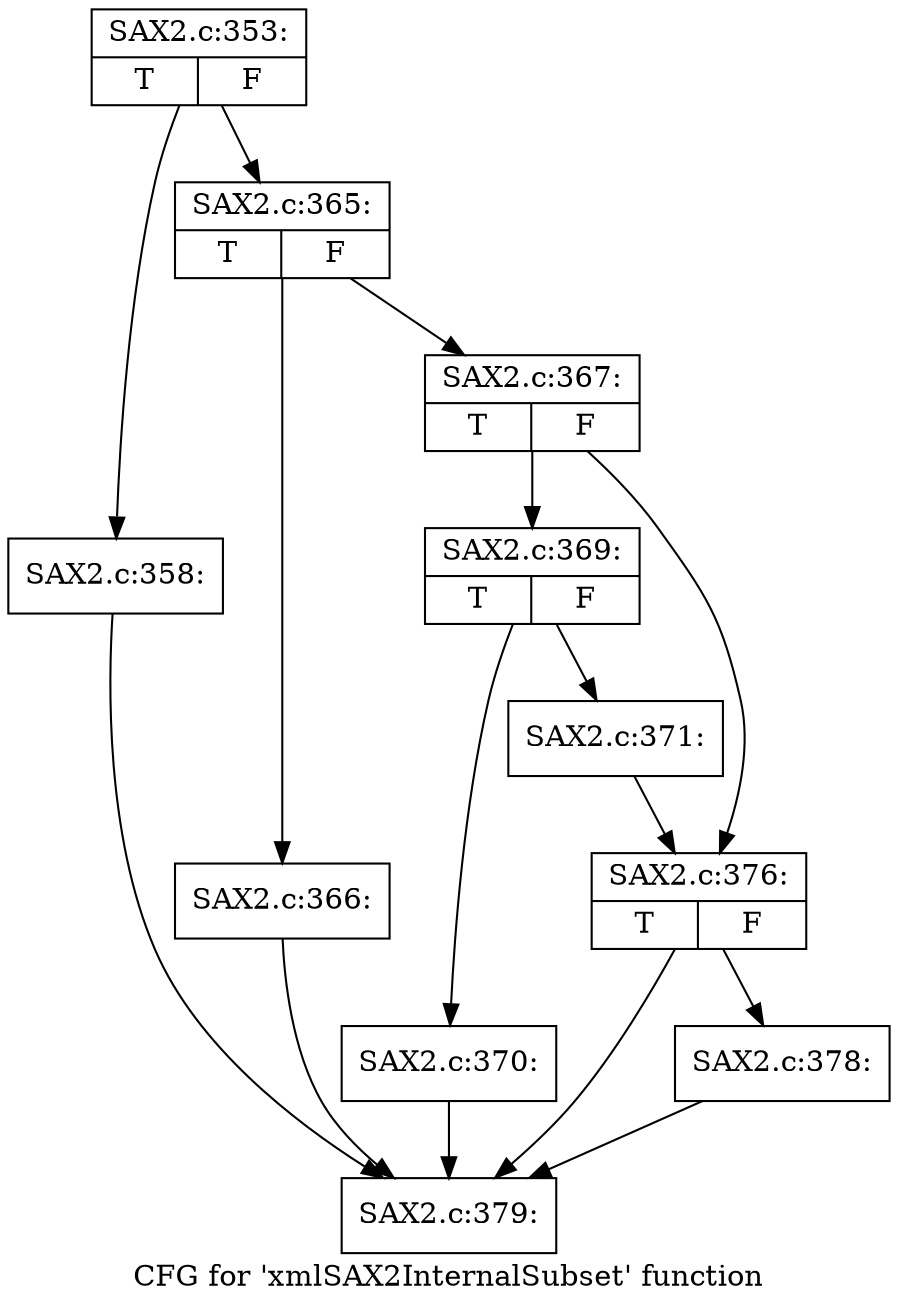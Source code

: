 digraph "CFG for 'xmlSAX2InternalSubset' function" {
	label="CFG for 'xmlSAX2InternalSubset' function";

	Node0x4113470 [shape=record,label="{SAX2.c:353:|{<s0>T|<s1>F}}"];
	Node0x4113470 -> Node0x4114c40;
	Node0x4113470 -> Node0x4114c90;
	Node0x4114c40 [shape=record,label="{SAX2.c:358:}"];
	Node0x4114c40 -> Node0x4118880;
	Node0x4114c90 [shape=record,label="{SAX2.c:365:|{<s0>T|<s1>F}}"];
	Node0x4114c90 -> Node0x410c9c0;
	Node0x4114c90 -> Node0x410ca10;
	Node0x410c9c0 [shape=record,label="{SAX2.c:366:}"];
	Node0x410c9c0 -> Node0x4118880;
	Node0x410ca10 [shape=record,label="{SAX2.c:367:|{<s0>T|<s1>F}}"];
	Node0x410ca10 -> Node0x41155f0;
	Node0x410ca10 -> Node0x4115a00;
	Node0x41155f0 [shape=record,label="{SAX2.c:369:|{<s0>T|<s1>F}}"];
	Node0x41155f0 -> Node0x4116d40;
	Node0x41155f0 -> Node0x4116d90;
	Node0x4116d40 [shape=record,label="{SAX2.c:370:}"];
	Node0x4116d40 -> Node0x4118880;
	Node0x4116d90 [shape=record,label="{SAX2.c:371:}"];
	Node0x4116d90 -> Node0x4115a00;
	Node0x4115a00 [shape=record,label="{SAX2.c:376:|{<s0>T|<s1>F}}"];
	Node0x4115a00 -> Node0x4117390;
	Node0x4115a00 -> Node0x4118880;
	Node0x4117390 [shape=record,label="{SAX2.c:378:}"];
	Node0x4117390 -> Node0x4118880;
	Node0x4118880 [shape=record,label="{SAX2.c:379:}"];
}
